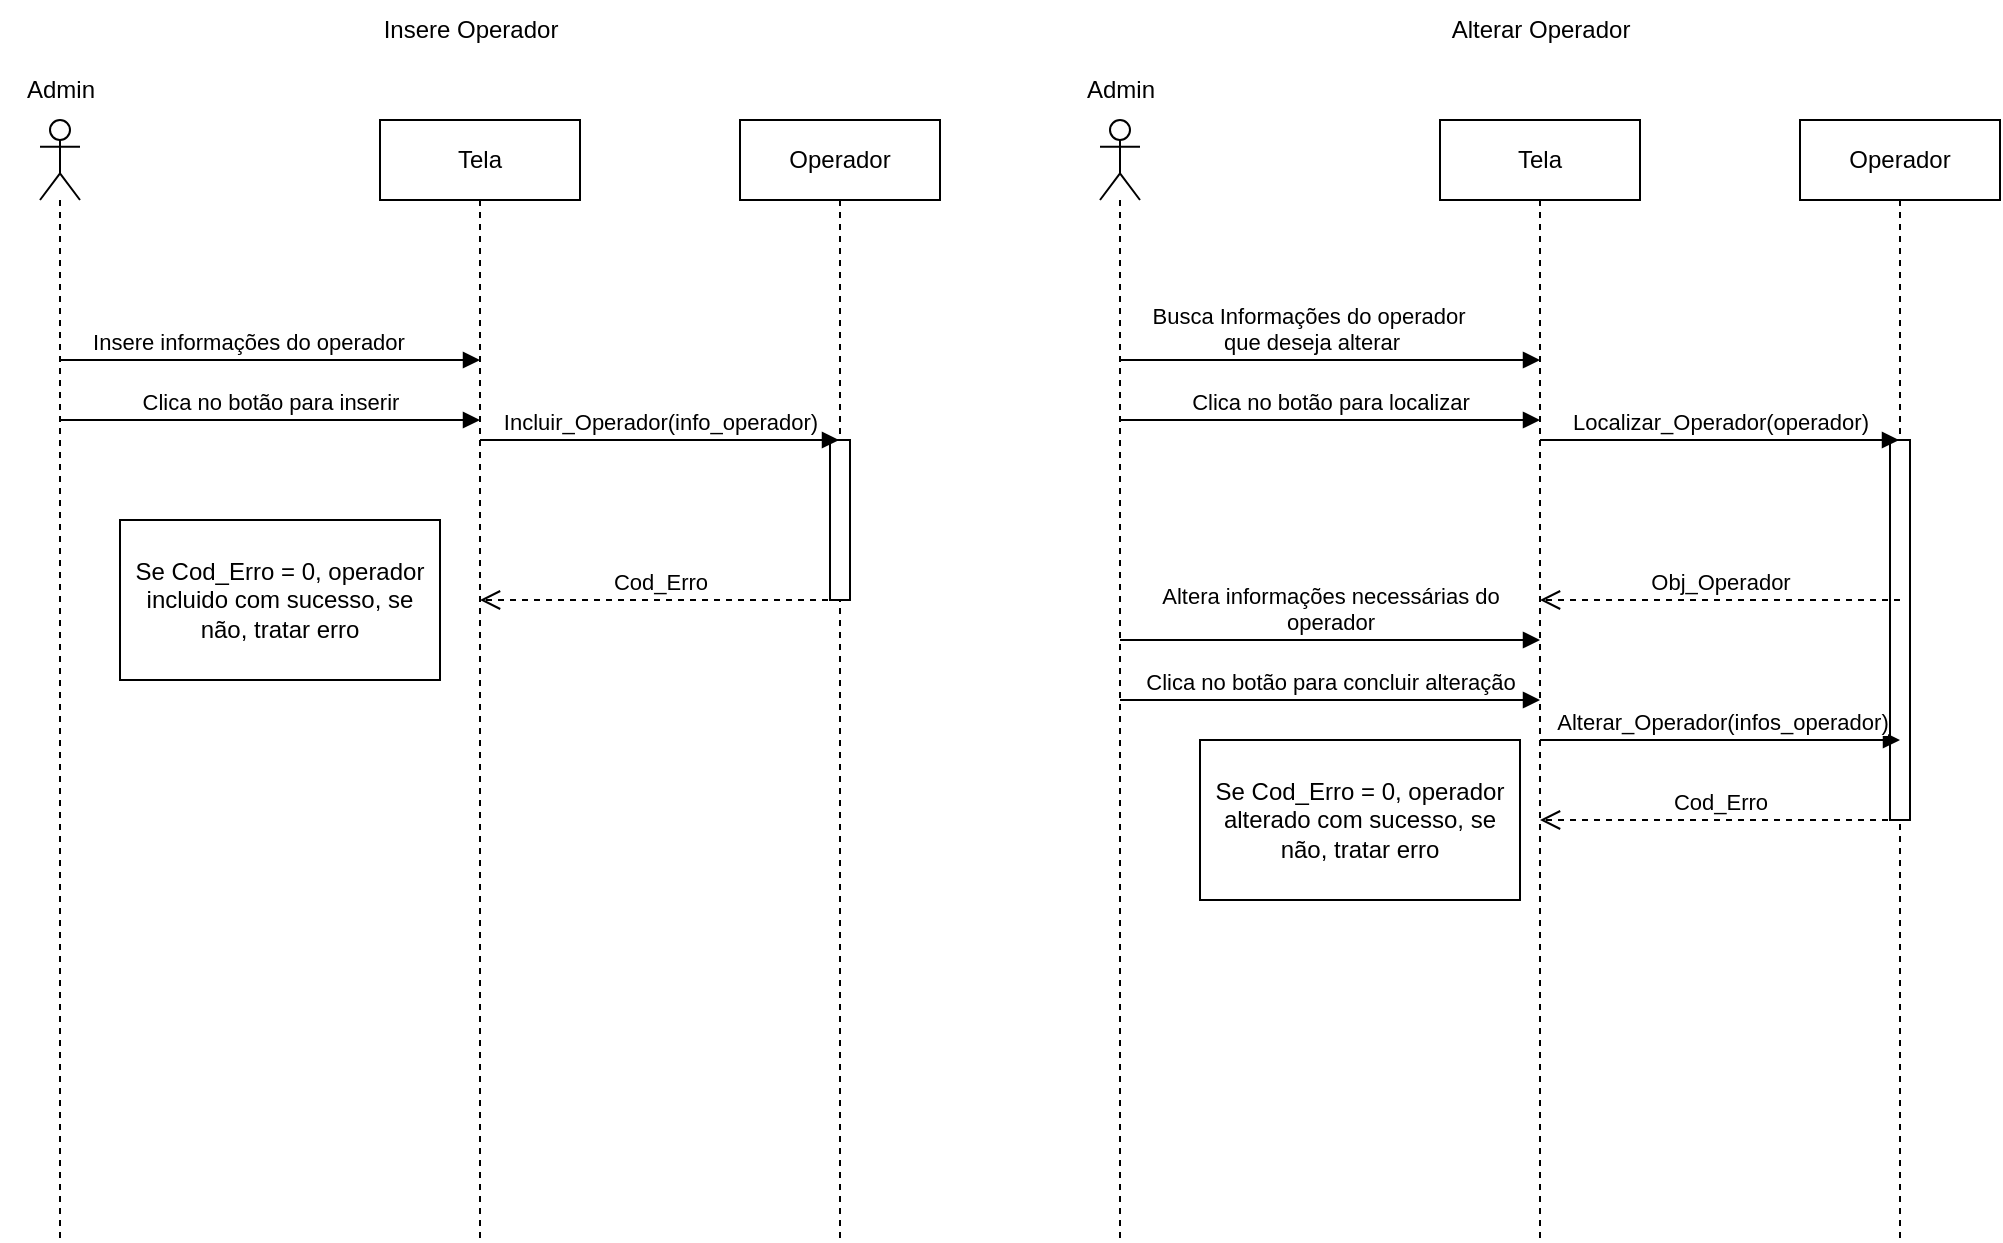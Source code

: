 <mxfile version="24.5.5" type="github">
  <diagram name="Page-1" id="2YBvvXClWsGukQMizWep">
    <mxGraphModel dx="794" dy="446" grid="1" gridSize="10" guides="1" tooltips="1" connect="1" arrows="1" fold="1" page="1" pageScale="1" pageWidth="850" pageHeight="1100" math="0" shadow="0">
      <root>
        <mxCell id="0" />
        <mxCell id="1" parent="0" />
        <mxCell id="ifXZeLSGkbDsbI-T_0BC-5" value="Insere Operador" style="text;html=1;align=center;verticalAlign=middle;resizable=0;points=[];autosize=1;strokeColor=none;fillColor=none;" vertex="1" parent="1">
          <mxGeometry x="240" y="20" width="110" height="30" as="geometry" />
        </mxCell>
        <mxCell id="ifXZeLSGkbDsbI-T_0BC-6" value="Operador" style="shape=umlLifeline;perimeter=lifelinePerimeter;whiteSpace=wrap;html=1;container=1;dropTarget=0;collapsible=0;recursiveResize=0;outlineConnect=0;portConstraint=eastwest;newEdgeStyle={&quot;edgeStyle&quot;:&quot;elbowEdgeStyle&quot;,&quot;elbow&quot;:&quot;vertical&quot;,&quot;curved&quot;:0,&quot;rounded&quot;:0};" vertex="1" parent="1">
          <mxGeometry x="430" y="80" width="100" height="560" as="geometry" />
        </mxCell>
        <mxCell id="ifXZeLSGkbDsbI-T_0BC-22" value="" style="html=1;points=[[0,0,0,0,5],[0,1,0,0,-5],[1,0,0,0,5],[1,1,0,0,-5]];perimeter=orthogonalPerimeter;outlineConnect=0;targetShapes=umlLifeline;portConstraint=eastwest;newEdgeStyle={&quot;curved&quot;:0,&quot;rounded&quot;:0};" vertex="1" parent="ifXZeLSGkbDsbI-T_0BC-6">
          <mxGeometry x="45" y="160" width="10" height="80" as="geometry" />
        </mxCell>
        <mxCell id="ifXZeLSGkbDsbI-T_0BC-11" value="Tela" style="shape=umlLifeline;perimeter=lifelinePerimeter;whiteSpace=wrap;html=1;container=1;dropTarget=0;collapsible=0;recursiveResize=0;outlineConnect=0;portConstraint=eastwest;newEdgeStyle={&quot;edgeStyle&quot;:&quot;elbowEdgeStyle&quot;,&quot;elbow&quot;:&quot;vertical&quot;,&quot;curved&quot;:0,&quot;rounded&quot;:0};" vertex="1" parent="1">
          <mxGeometry x="250" y="80" width="100" height="560" as="geometry" />
        </mxCell>
        <mxCell id="ifXZeLSGkbDsbI-T_0BC-14" value="Insere informações do operador" style="html=1;verticalAlign=bottom;endArrow=block;curved=0;rounded=0;" edge="1" parent="1" source="ifXZeLSGkbDsbI-T_0BC-20">
          <mxGeometry x="-0.111" width="80" relative="1" as="geometry">
            <mxPoint x="120" y="200" as="sourcePoint" />
            <mxPoint x="300" y="200" as="targetPoint" />
            <mxPoint as="offset" />
          </mxGeometry>
        </mxCell>
        <mxCell id="ifXZeLSGkbDsbI-T_0BC-15" value="Incluir_Operador(info_operador)" style="html=1;verticalAlign=bottom;endArrow=block;curved=0;rounded=0;" edge="1" parent="1" target="ifXZeLSGkbDsbI-T_0BC-6">
          <mxGeometry x="0.004" width="80" relative="1" as="geometry">
            <mxPoint x="300" y="240" as="sourcePoint" />
            <mxPoint x="439.5" y="240" as="targetPoint" />
            <mxPoint as="offset" />
          </mxGeometry>
        </mxCell>
        <mxCell id="ifXZeLSGkbDsbI-T_0BC-16" value="Clica no botão para inserir" style="html=1;verticalAlign=bottom;endArrow=block;curved=0;rounded=0;" edge="1" parent="1" source="ifXZeLSGkbDsbI-T_0BC-20">
          <mxGeometry width="80" relative="1" as="geometry">
            <mxPoint x="120" y="230" as="sourcePoint" />
            <mxPoint x="300" y="230" as="targetPoint" />
          </mxGeometry>
        </mxCell>
        <mxCell id="ifXZeLSGkbDsbI-T_0BC-20" value="" style="shape=umlLifeline;perimeter=lifelinePerimeter;whiteSpace=wrap;html=1;container=1;dropTarget=0;collapsible=0;recursiveResize=0;outlineConnect=0;portConstraint=eastwest;newEdgeStyle={&quot;curved&quot;:0,&quot;rounded&quot;:0};participant=umlActor;" vertex="1" parent="1">
          <mxGeometry x="80" y="80" width="20" height="560" as="geometry" />
        </mxCell>
        <mxCell id="ifXZeLSGkbDsbI-T_0BC-21" value="Admin" style="text;html=1;align=center;verticalAlign=middle;resizable=0;points=[];autosize=1;strokeColor=none;fillColor=none;" vertex="1" parent="1">
          <mxGeometry x="60" y="50" width="60" height="30" as="geometry" />
        </mxCell>
        <mxCell id="ifXZeLSGkbDsbI-T_0BC-23" value="Cod_Erro" style="html=1;verticalAlign=bottom;endArrow=open;dashed=1;endSize=8;curved=0;rounded=0;" edge="1" parent="1">
          <mxGeometry relative="1" as="geometry">
            <mxPoint x="480" y="320" as="sourcePoint" />
            <mxPoint x="300" y="320" as="targetPoint" />
          </mxGeometry>
        </mxCell>
        <mxCell id="ifXZeLSGkbDsbI-T_0BC-24" value="Se Cod_Erro = 0, operador incluido com sucesso, se não, tratar erro" style="html=1;whiteSpace=wrap;" vertex="1" parent="1">
          <mxGeometry x="120" y="280" width="160" height="80" as="geometry" />
        </mxCell>
        <mxCell id="ifXZeLSGkbDsbI-T_0BC-26" value="Alterar Operador" style="text;html=1;align=center;verticalAlign=middle;resizable=0;points=[];autosize=1;strokeColor=none;fillColor=none;" vertex="1" parent="1">
          <mxGeometry x="775" y="20" width="110" height="30" as="geometry" />
        </mxCell>
        <mxCell id="ifXZeLSGkbDsbI-T_0BC-27" value="Operador" style="shape=umlLifeline;perimeter=lifelinePerimeter;whiteSpace=wrap;html=1;container=1;dropTarget=0;collapsible=0;recursiveResize=0;outlineConnect=0;portConstraint=eastwest;newEdgeStyle={&quot;edgeStyle&quot;:&quot;elbowEdgeStyle&quot;,&quot;elbow&quot;:&quot;vertical&quot;,&quot;curved&quot;:0,&quot;rounded&quot;:0};" vertex="1" parent="1">
          <mxGeometry x="960" y="80" width="100" height="560" as="geometry" />
        </mxCell>
        <mxCell id="ifXZeLSGkbDsbI-T_0BC-28" value="" style="html=1;points=[[0,0,0,0,5],[0,1,0,0,-5],[1,0,0,0,5],[1,1,0,0,-5]];perimeter=orthogonalPerimeter;outlineConnect=0;targetShapes=umlLifeline;portConstraint=eastwest;newEdgeStyle={&quot;curved&quot;:0,&quot;rounded&quot;:0};" vertex="1" parent="ifXZeLSGkbDsbI-T_0BC-27">
          <mxGeometry x="45" y="160" width="10" height="190" as="geometry" />
        </mxCell>
        <mxCell id="ifXZeLSGkbDsbI-T_0BC-29" value="Tela" style="shape=umlLifeline;perimeter=lifelinePerimeter;whiteSpace=wrap;html=1;container=1;dropTarget=0;collapsible=0;recursiveResize=0;outlineConnect=0;portConstraint=eastwest;newEdgeStyle={&quot;edgeStyle&quot;:&quot;elbowEdgeStyle&quot;,&quot;elbow&quot;:&quot;vertical&quot;,&quot;curved&quot;:0,&quot;rounded&quot;:0};" vertex="1" parent="1">
          <mxGeometry x="780" y="80" width="100" height="560" as="geometry" />
        </mxCell>
        <mxCell id="ifXZeLSGkbDsbI-T_0BC-30" value="Busca Informações do operador&lt;div&gt;&amp;nbsp;que deseja alterar&lt;/div&gt;" style="html=1;verticalAlign=bottom;endArrow=block;curved=0;rounded=0;" edge="1" parent="1" source="ifXZeLSGkbDsbI-T_0BC-33">
          <mxGeometry x="-0.111" width="80" relative="1" as="geometry">
            <mxPoint x="650" y="200" as="sourcePoint" />
            <mxPoint x="830" y="200" as="targetPoint" />
            <mxPoint as="offset" />
          </mxGeometry>
        </mxCell>
        <mxCell id="ifXZeLSGkbDsbI-T_0BC-31" value="Localizar_Operador(operador)" style="html=1;verticalAlign=bottom;endArrow=block;curved=0;rounded=0;" edge="1" parent="1" target="ifXZeLSGkbDsbI-T_0BC-27">
          <mxGeometry x="0.003" width="80" relative="1" as="geometry">
            <mxPoint x="830" y="240" as="sourcePoint" />
            <mxPoint x="969.5" y="240" as="targetPoint" />
            <mxPoint as="offset" />
          </mxGeometry>
        </mxCell>
        <mxCell id="ifXZeLSGkbDsbI-T_0BC-32" value="Clica no botão para localizar" style="html=1;verticalAlign=bottom;endArrow=block;curved=0;rounded=0;" edge="1" parent="1" source="ifXZeLSGkbDsbI-T_0BC-33">
          <mxGeometry width="80" relative="1" as="geometry">
            <mxPoint x="650" y="230" as="sourcePoint" />
            <mxPoint x="830" y="230" as="targetPoint" />
          </mxGeometry>
        </mxCell>
        <mxCell id="ifXZeLSGkbDsbI-T_0BC-33" value="" style="shape=umlLifeline;perimeter=lifelinePerimeter;whiteSpace=wrap;html=1;container=1;dropTarget=0;collapsible=0;recursiveResize=0;outlineConnect=0;portConstraint=eastwest;newEdgeStyle={&quot;curved&quot;:0,&quot;rounded&quot;:0};participant=umlActor;" vertex="1" parent="1">
          <mxGeometry x="610" y="80" width="20" height="560" as="geometry" />
        </mxCell>
        <mxCell id="ifXZeLSGkbDsbI-T_0BC-34" value="Admin" style="text;html=1;align=center;verticalAlign=middle;resizable=0;points=[];autosize=1;strokeColor=none;fillColor=none;" vertex="1" parent="1">
          <mxGeometry x="590" y="50" width="60" height="30" as="geometry" />
        </mxCell>
        <mxCell id="ifXZeLSGkbDsbI-T_0BC-35" value="Obj_Operador" style="html=1;verticalAlign=bottom;endArrow=open;dashed=1;endSize=8;curved=0;rounded=0;" edge="1" parent="1">
          <mxGeometry relative="1" as="geometry">
            <mxPoint x="1010" y="320" as="sourcePoint" />
            <mxPoint x="830" y="320" as="targetPoint" />
            <mxPoint as="offset" />
          </mxGeometry>
        </mxCell>
        <mxCell id="ifXZeLSGkbDsbI-T_0BC-37" value="Altera informações necessárias do&lt;div&gt;operador&lt;/div&gt;" style="html=1;verticalAlign=bottom;endArrow=block;curved=0;rounded=0;" edge="1" parent="1" source="ifXZeLSGkbDsbI-T_0BC-33">
          <mxGeometry x="-0.002" width="80" relative="1" as="geometry">
            <mxPoint x="750" y="340" as="sourcePoint" />
            <mxPoint x="830" y="340" as="targetPoint" />
            <mxPoint as="offset" />
          </mxGeometry>
        </mxCell>
        <mxCell id="ifXZeLSGkbDsbI-T_0BC-38" value="Clica no botão para concluir alteração" style="html=1;verticalAlign=bottom;endArrow=block;curved=0;rounded=0;" edge="1" parent="1">
          <mxGeometry width="80" relative="1" as="geometry">
            <mxPoint x="620" y="370" as="sourcePoint" />
            <mxPoint x="830" y="370" as="targetPoint" />
          </mxGeometry>
        </mxCell>
        <mxCell id="ifXZeLSGkbDsbI-T_0BC-39" value="Alterar_Operador(infos_operador)" style="html=1;verticalAlign=bottom;endArrow=block;curved=0;rounded=0;" edge="1" parent="1">
          <mxGeometry x="0.004" width="80" relative="1" as="geometry">
            <mxPoint x="830" y="390" as="sourcePoint" />
            <mxPoint x="1010" y="390" as="targetPoint" />
            <mxPoint as="offset" />
          </mxGeometry>
        </mxCell>
        <mxCell id="ifXZeLSGkbDsbI-T_0BC-40" value="Cod_Erro" style="html=1;verticalAlign=bottom;endArrow=open;dashed=1;endSize=8;curved=0;rounded=0;" edge="1" parent="1" target="ifXZeLSGkbDsbI-T_0BC-29">
          <mxGeometry relative="1" as="geometry">
            <mxPoint x="1010" y="430" as="sourcePoint" />
            <mxPoint x="930" y="430" as="targetPoint" />
          </mxGeometry>
        </mxCell>
        <mxCell id="ifXZeLSGkbDsbI-T_0BC-41" value="Se Cod_Erro = 0, operador alterado com sucesso, se não, tratar erro" style="html=1;whiteSpace=wrap;" vertex="1" parent="1">
          <mxGeometry x="660" y="390" width="160" height="80" as="geometry" />
        </mxCell>
      </root>
    </mxGraphModel>
  </diagram>
</mxfile>
